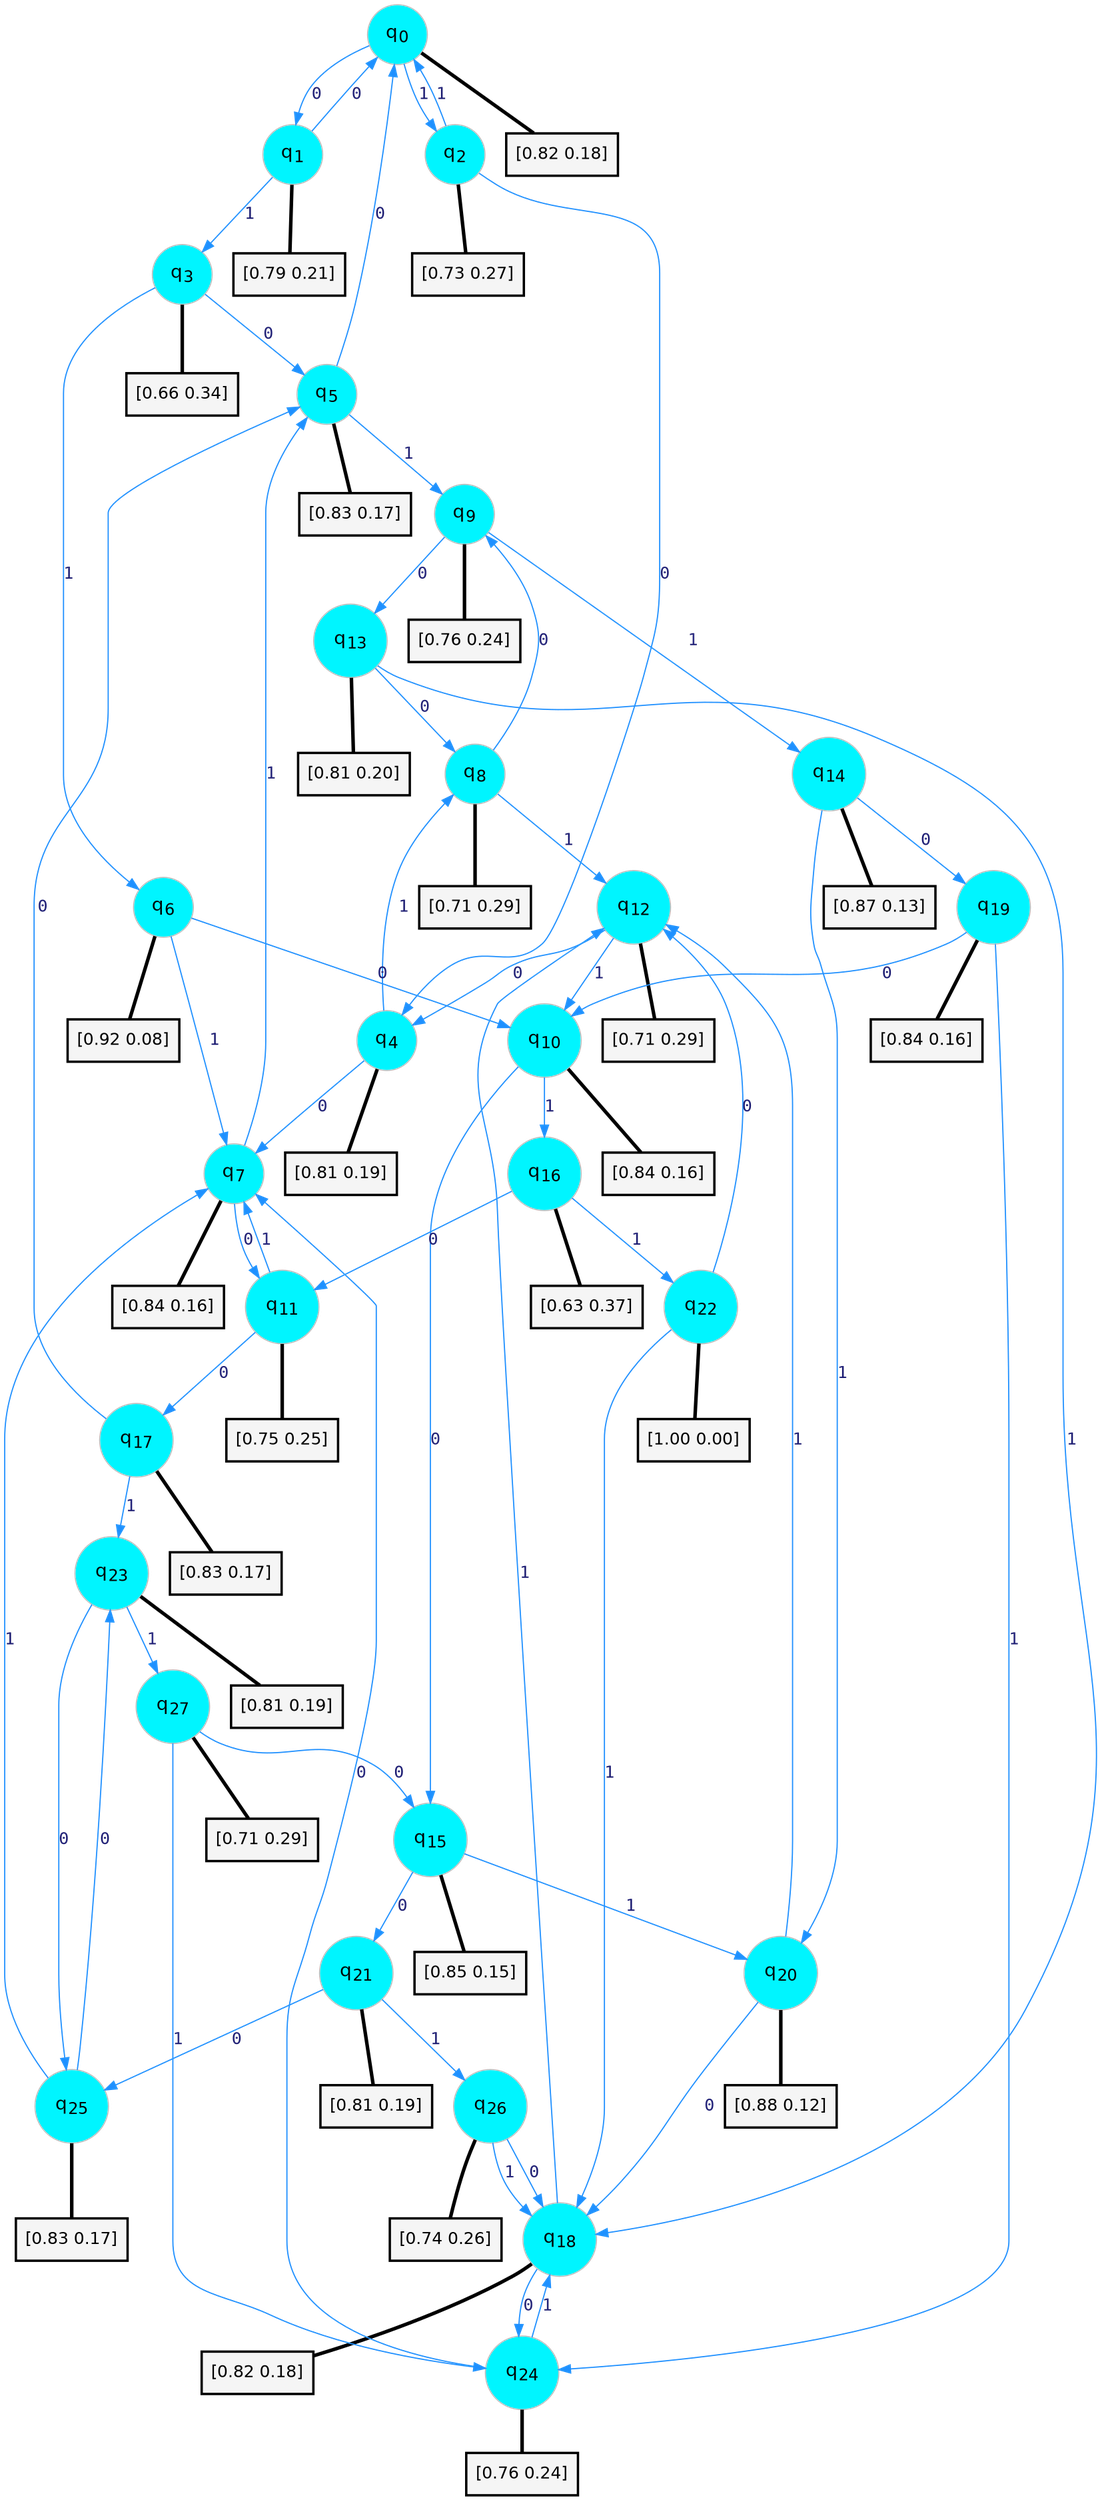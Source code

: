 digraph G {
graph [
bgcolor=transparent, dpi=300, rankdir=TD, size="40,25"];
node [
color=gray, fillcolor=turquoise1, fontcolor=black, fontname=Helvetica, fontsize=16, fontweight=bold, shape=circle, style=filled];
edge [
arrowsize=1, color=dodgerblue1, fontcolor=midnightblue, fontname=courier, fontweight=bold, penwidth=1, style=solid, weight=20];
0[label=<q<SUB>0</SUB>>];
1[label=<q<SUB>1</SUB>>];
2[label=<q<SUB>2</SUB>>];
3[label=<q<SUB>3</SUB>>];
4[label=<q<SUB>4</SUB>>];
5[label=<q<SUB>5</SUB>>];
6[label=<q<SUB>6</SUB>>];
7[label=<q<SUB>7</SUB>>];
8[label=<q<SUB>8</SUB>>];
9[label=<q<SUB>9</SUB>>];
10[label=<q<SUB>10</SUB>>];
11[label=<q<SUB>11</SUB>>];
12[label=<q<SUB>12</SUB>>];
13[label=<q<SUB>13</SUB>>];
14[label=<q<SUB>14</SUB>>];
15[label=<q<SUB>15</SUB>>];
16[label=<q<SUB>16</SUB>>];
17[label=<q<SUB>17</SUB>>];
18[label=<q<SUB>18</SUB>>];
19[label=<q<SUB>19</SUB>>];
20[label=<q<SUB>20</SUB>>];
21[label=<q<SUB>21</SUB>>];
22[label=<q<SUB>22</SUB>>];
23[label=<q<SUB>23</SUB>>];
24[label=<q<SUB>24</SUB>>];
25[label=<q<SUB>25</SUB>>];
26[label=<q<SUB>26</SUB>>];
27[label=<q<SUB>27</SUB>>];
28[label="[0.82 0.18]", shape=box,fontcolor=black, fontname=Helvetica, fontsize=14, penwidth=2, fillcolor=whitesmoke,color=black];
29[label="[0.79 0.21]", shape=box,fontcolor=black, fontname=Helvetica, fontsize=14, penwidth=2, fillcolor=whitesmoke,color=black];
30[label="[0.73 0.27]", shape=box,fontcolor=black, fontname=Helvetica, fontsize=14, penwidth=2, fillcolor=whitesmoke,color=black];
31[label="[0.66 0.34]", shape=box,fontcolor=black, fontname=Helvetica, fontsize=14, penwidth=2, fillcolor=whitesmoke,color=black];
32[label="[0.81 0.19]", shape=box,fontcolor=black, fontname=Helvetica, fontsize=14, penwidth=2, fillcolor=whitesmoke,color=black];
33[label="[0.83 0.17]", shape=box,fontcolor=black, fontname=Helvetica, fontsize=14, penwidth=2, fillcolor=whitesmoke,color=black];
34[label="[0.92 0.08]", shape=box,fontcolor=black, fontname=Helvetica, fontsize=14, penwidth=2, fillcolor=whitesmoke,color=black];
35[label="[0.84 0.16]", shape=box,fontcolor=black, fontname=Helvetica, fontsize=14, penwidth=2, fillcolor=whitesmoke,color=black];
36[label="[0.71 0.29]", shape=box,fontcolor=black, fontname=Helvetica, fontsize=14, penwidth=2, fillcolor=whitesmoke,color=black];
37[label="[0.76 0.24]", shape=box,fontcolor=black, fontname=Helvetica, fontsize=14, penwidth=2, fillcolor=whitesmoke,color=black];
38[label="[0.84 0.16]", shape=box,fontcolor=black, fontname=Helvetica, fontsize=14, penwidth=2, fillcolor=whitesmoke,color=black];
39[label="[0.75 0.25]", shape=box,fontcolor=black, fontname=Helvetica, fontsize=14, penwidth=2, fillcolor=whitesmoke,color=black];
40[label="[0.71 0.29]", shape=box,fontcolor=black, fontname=Helvetica, fontsize=14, penwidth=2, fillcolor=whitesmoke,color=black];
41[label="[0.81 0.20]", shape=box,fontcolor=black, fontname=Helvetica, fontsize=14, penwidth=2, fillcolor=whitesmoke,color=black];
42[label="[0.87 0.13]", shape=box,fontcolor=black, fontname=Helvetica, fontsize=14, penwidth=2, fillcolor=whitesmoke,color=black];
43[label="[0.85 0.15]", shape=box,fontcolor=black, fontname=Helvetica, fontsize=14, penwidth=2, fillcolor=whitesmoke,color=black];
44[label="[0.63 0.37]", shape=box,fontcolor=black, fontname=Helvetica, fontsize=14, penwidth=2, fillcolor=whitesmoke,color=black];
45[label="[0.83 0.17]", shape=box,fontcolor=black, fontname=Helvetica, fontsize=14, penwidth=2, fillcolor=whitesmoke,color=black];
46[label="[0.82 0.18]", shape=box,fontcolor=black, fontname=Helvetica, fontsize=14, penwidth=2, fillcolor=whitesmoke,color=black];
47[label="[0.84 0.16]", shape=box,fontcolor=black, fontname=Helvetica, fontsize=14, penwidth=2, fillcolor=whitesmoke,color=black];
48[label="[0.88 0.12]", shape=box,fontcolor=black, fontname=Helvetica, fontsize=14, penwidth=2, fillcolor=whitesmoke,color=black];
49[label="[0.81 0.19]", shape=box,fontcolor=black, fontname=Helvetica, fontsize=14, penwidth=2, fillcolor=whitesmoke,color=black];
50[label="[1.00 0.00]", shape=box,fontcolor=black, fontname=Helvetica, fontsize=14, penwidth=2, fillcolor=whitesmoke,color=black];
51[label="[0.81 0.19]", shape=box,fontcolor=black, fontname=Helvetica, fontsize=14, penwidth=2, fillcolor=whitesmoke,color=black];
52[label="[0.76 0.24]", shape=box,fontcolor=black, fontname=Helvetica, fontsize=14, penwidth=2, fillcolor=whitesmoke,color=black];
53[label="[0.83 0.17]", shape=box,fontcolor=black, fontname=Helvetica, fontsize=14, penwidth=2, fillcolor=whitesmoke,color=black];
54[label="[0.74 0.26]", shape=box,fontcolor=black, fontname=Helvetica, fontsize=14, penwidth=2, fillcolor=whitesmoke,color=black];
55[label="[0.71 0.29]", shape=box,fontcolor=black, fontname=Helvetica, fontsize=14, penwidth=2, fillcolor=whitesmoke,color=black];
0->1 [label=0];
0->2 [label=1];
0->28 [arrowhead=none, penwidth=3,color=black];
1->0 [label=0];
1->3 [label=1];
1->29 [arrowhead=none, penwidth=3,color=black];
2->4 [label=0];
2->0 [label=1];
2->30 [arrowhead=none, penwidth=3,color=black];
3->5 [label=0];
3->6 [label=1];
3->31 [arrowhead=none, penwidth=3,color=black];
4->7 [label=0];
4->8 [label=1];
4->32 [arrowhead=none, penwidth=3,color=black];
5->0 [label=0];
5->9 [label=1];
5->33 [arrowhead=none, penwidth=3,color=black];
6->10 [label=0];
6->7 [label=1];
6->34 [arrowhead=none, penwidth=3,color=black];
7->11 [label=0];
7->5 [label=1];
7->35 [arrowhead=none, penwidth=3,color=black];
8->9 [label=0];
8->12 [label=1];
8->36 [arrowhead=none, penwidth=3,color=black];
9->13 [label=0];
9->14 [label=1];
9->37 [arrowhead=none, penwidth=3,color=black];
10->15 [label=0];
10->16 [label=1];
10->38 [arrowhead=none, penwidth=3,color=black];
11->17 [label=0];
11->7 [label=1];
11->39 [arrowhead=none, penwidth=3,color=black];
12->4 [label=0];
12->10 [label=1];
12->40 [arrowhead=none, penwidth=3,color=black];
13->8 [label=0];
13->18 [label=1];
13->41 [arrowhead=none, penwidth=3,color=black];
14->19 [label=0];
14->20 [label=1];
14->42 [arrowhead=none, penwidth=3,color=black];
15->21 [label=0];
15->20 [label=1];
15->43 [arrowhead=none, penwidth=3,color=black];
16->11 [label=0];
16->22 [label=1];
16->44 [arrowhead=none, penwidth=3,color=black];
17->5 [label=0];
17->23 [label=1];
17->45 [arrowhead=none, penwidth=3,color=black];
18->24 [label=0];
18->12 [label=1];
18->46 [arrowhead=none, penwidth=3,color=black];
19->10 [label=0];
19->24 [label=1];
19->47 [arrowhead=none, penwidth=3,color=black];
20->18 [label=0];
20->12 [label=1];
20->48 [arrowhead=none, penwidth=3,color=black];
21->25 [label=0];
21->26 [label=1];
21->49 [arrowhead=none, penwidth=3,color=black];
22->12 [label=0];
22->18 [label=1];
22->50 [arrowhead=none, penwidth=3,color=black];
23->25 [label=0];
23->27 [label=1];
23->51 [arrowhead=none, penwidth=3,color=black];
24->7 [label=0];
24->18 [label=1];
24->52 [arrowhead=none, penwidth=3,color=black];
25->23 [label=0];
25->7 [label=1];
25->53 [arrowhead=none, penwidth=3,color=black];
26->18 [label=0];
26->18 [label=1];
26->54 [arrowhead=none, penwidth=3,color=black];
27->15 [label=0];
27->24 [label=1];
27->55 [arrowhead=none, penwidth=3,color=black];
}
